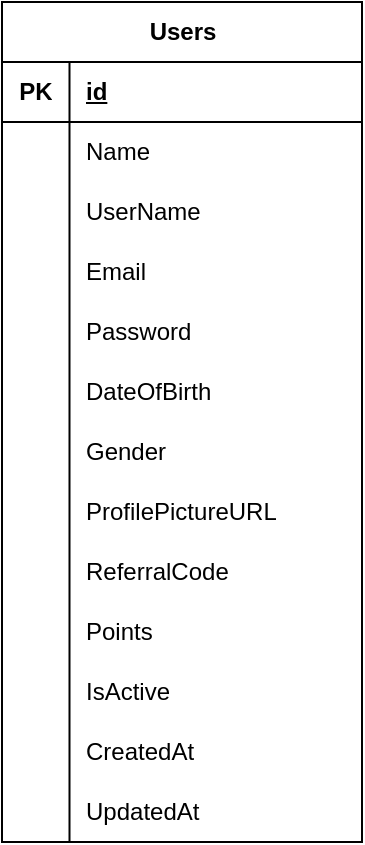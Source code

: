 <mxfile version="26.0.3">
  <diagram name="Página-1" id="V-b4yuuRr3QizdL4ovp2">
    <mxGraphModel dx="1509" dy="1709" grid="0" gridSize="10" guides="1" tooltips="1" connect="1" arrows="1" fold="1" page="0" pageScale="1" pageWidth="827" pageHeight="1169" math="0" shadow="0">
      <root>
        <mxCell id="0" />
        <mxCell id="1" parent="0" />
        <mxCell id="1EJ49BstGtNnwhhAlAts-1" value="Users" style="shape=table;startSize=30;container=1;collapsible=1;childLayout=tableLayout;fixedRows=1;rowLines=0;fontStyle=1;align=center;resizeLast=1;html=1;" vertex="1" parent="1">
          <mxGeometry x="-105" y="-136" width="180" height="420" as="geometry" />
        </mxCell>
        <mxCell id="1EJ49BstGtNnwhhAlAts-2" value="" style="shape=tableRow;horizontal=0;startSize=0;swimlaneHead=0;swimlaneBody=0;fillColor=none;collapsible=0;dropTarget=0;points=[[0,0.5],[1,0.5]];portConstraint=eastwest;top=0;left=0;right=0;bottom=1;" vertex="1" parent="1EJ49BstGtNnwhhAlAts-1">
          <mxGeometry y="30" width="180" height="30" as="geometry" />
        </mxCell>
        <mxCell id="1EJ49BstGtNnwhhAlAts-3" value="PK" style="shape=partialRectangle;connectable=0;fillColor=none;top=0;left=0;bottom=0;right=0;fontStyle=1;overflow=hidden;whiteSpace=wrap;html=1;" vertex="1" parent="1EJ49BstGtNnwhhAlAts-2">
          <mxGeometry width="33.75" height="30" as="geometry">
            <mxRectangle width="33.75" height="30" as="alternateBounds" />
          </mxGeometry>
        </mxCell>
        <mxCell id="1EJ49BstGtNnwhhAlAts-4" value="id" style="shape=partialRectangle;connectable=0;fillColor=none;top=0;left=0;bottom=0;right=0;align=left;spacingLeft=6;fontStyle=5;overflow=hidden;whiteSpace=wrap;html=1;" vertex="1" parent="1EJ49BstGtNnwhhAlAts-2">
          <mxGeometry x="33.75" width="146.25" height="30" as="geometry">
            <mxRectangle width="146.25" height="30" as="alternateBounds" />
          </mxGeometry>
        </mxCell>
        <mxCell id="1EJ49BstGtNnwhhAlAts-5" value="" style="shape=tableRow;horizontal=0;startSize=0;swimlaneHead=0;swimlaneBody=0;fillColor=none;collapsible=0;dropTarget=0;points=[[0,0.5],[1,0.5]];portConstraint=eastwest;top=0;left=0;right=0;bottom=0;" vertex="1" parent="1EJ49BstGtNnwhhAlAts-1">
          <mxGeometry y="60" width="180" height="30" as="geometry" />
        </mxCell>
        <mxCell id="1EJ49BstGtNnwhhAlAts-6" value="" style="shape=partialRectangle;connectable=0;fillColor=none;top=0;left=0;bottom=0;right=0;editable=1;overflow=hidden;whiteSpace=wrap;html=1;" vertex="1" parent="1EJ49BstGtNnwhhAlAts-5">
          <mxGeometry width="33.75" height="30" as="geometry">
            <mxRectangle width="33.75" height="30" as="alternateBounds" />
          </mxGeometry>
        </mxCell>
        <mxCell id="1EJ49BstGtNnwhhAlAts-7" value="Name" style="shape=partialRectangle;connectable=0;fillColor=none;top=0;left=0;bottom=0;right=0;align=left;spacingLeft=6;overflow=hidden;whiteSpace=wrap;html=1;" vertex="1" parent="1EJ49BstGtNnwhhAlAts-5">
          <mxGeometry x="33.75" width="146.25" height="30" as="geometry">
            <mxRectangle width="146.25" height="30" as="alternateBounds" />
          </mxGeometry>
        </mxCell>
        <mxCell id="1EJ49BstGtNnwhhAlAts-8" value="" style="shape=tableRow;horizontal=0;startSize=0;swimlaneHead=0;swimlaneBody=0;fillColor=none;collapsible=0;dropTarget=0;points=[[0,0.5],[1,0.5]];portConstraint=eastwest;top=0;left=0;right=0;bottom=0;" vertex="1" parent="1EJ49BstGtNnwhhAlAts-1">
          <mxGeometry y="90" width="180" height="30" as="geometry" />
        </mxCell>
        <mxCell id="1EJ49BstGtNnwhhAlAts-9" value="" style="shape=partialRectangle;connectable=0;fillColor=none;top=0;left=0;bottom=0;right=0;editable=1;overflow=hidden;whiteSpace=wrap;html=1;" vertex="1" parent="1EJ49BstGtNnwhhAlAts-8">
          <mxGeometry width="33.75" height="30" as="geometry">
            <mxRectangle width="33.75" height="30" as="alternateBounds" />
          </mxGeometry>
        </mxCell>
        <mxCell id="1EJ49BstGtNnwhhAlAts-10" value="UserName" style="shape=partialRectangle;connectable=0;fillColor=none;top=0;left=0;bottom=0;right=0;align=left;spacingLeft=6;overflow=hidden;whiteSpace=wrap;html=1;" vertex="1" parent="1EJ49BstGtNnwhhAlAts-8">
          <mxGeometry x="33.75" width="146.25" height="30" as="geometry">
            <mxRectangle width="146.25" height="30" as="alternateBounds" />
          </mxGeometry>
        </mxCell>
        <mxCell id="1EJ49BstGtNnwhhAlAts-11" value="" style="shape=tableRow;horizontal=0;startSize=0;swimlaneHead=0;swimlaneBody=0;fillColor=none;collapsible=0;dropTarget=0;points=[[0,0.5],[1,0.5]];portConstraint=eastwest;top=0;left=0;right=0;bottom=0;" vertex="1" parent="1EJ49BstGtNnwhhAlAts-1">
          <mxGeometry y="120" width="180" height="30" as="geometry" />
        </mxCell>
        <mxCell id="1EJ49BstGtNnwhhAlAts-12" value="" style="shape=partialRectangle;connectable=0;fillColor=none;top=0;left=0;bottom=0;right=0;editable=1;overflow=hidden;whiteSpace=wrap;html=1;" vertex="1" parent="1EJ49BstGtNnwhhAlAts-11">
          <mxGeometry width="33.75" height="30" as="geometry">
            <mxRectangle width="33.75" height="30" as="alternateBounds" />
          </mxGeometry>
        </mxCell>
        <mxCell id="1EJ49BstGtNnwhhAlAts-13" value="Email" style="shape=partialRectangle;connectable=0;fillColor=none;top=0;left=0;bottom=0;right=0;align=left;spacingLeft=6;overflow=hidden;whiteSpace=wrap;html=1;" vertex="1" parent="1EJ49BstGtNnwhhAlAts-11">
          <mxGeometry x="33.75" width="146.25" height="30" as="geometry">
            <mxRectangle width="146.25" height="30" as="alternateBounds" />
          </mxGeometry>
        </mxCell>
        <mxCell id="1EJ49BstGtNnwhhAlAts-14" value="" style="shape=tableRow;horizontal=0;startSize=0;swimlaneHead=0;swimlaneBody=0;fillColor=none;collapsible=0;dropTarget=0;points=[[0,0.5],[1,0.5]];portConstraint=eastwest;top=0;left=0;right=0;bottom=0;" vertex="1" parent="1EJ49BstGtNnwhhAlAts-1">
          <mxGeometry y="150" width="180" height="30" as="geometry" />
        </mxCell>
        <mxCell id="1EJ49BstGtNnwhhAlAts-15" value="" style="shape=partialRectangle;connectable=0;fillColor=none;top=0;left=0;bottom=0;right=0;editable=1;overflow=hidden;whiteSpace=wrap;html=1;" vertex="1" parent="1EJ49BstGtNnwhhAlAts-14">
          <mxGeometry width="33.75" height="30" as="geometry">
            <mxRectangle width="33.75" height="30" as="alternateBounds" />
          </mxGeometry>
        </mxCell>
        <mxCell id="1EJ49BstGtNnwhhAlAts-16" value="Password" style="shape=partialRectangle;connectable=0;fillColor=none;top=0;left=0;bottom=0;right=0;align=left;spacingLeft=6;overflow=hidden;whiteSpace=wrap;html=1;" vertex="1" parent="1EJ49BstGtNnwhhAlAts-14">
          <mxGeometry x="33.75" width="146.25" height="30" as="geometry">
            <mxRectangle width="146.25" height="30" as="alternateBounds" />
          </mxGeometry>
        </mxCell>
        <mxCell id="1EJ49BstGtNnwhhAlAts-17" value="" style="shape=tableRow;horizontal=0;startSize=0;swimlaneHead=0;swimlaneBody=0;fillColor=none;collapsible=0;dropTarget=0;points=[[0,0.5],[1,0.5]];portConstraint=eastwest;top=0;left=0;right=0;bottom=0;" vertex="1" parent="1EJ49BstGtNnwhhAlAts-1">
          <mxGeometry y="180" width="180" height="30" as="geometry" />
        </mxCell>
        <mxCell id="1EJ49BstGtNnwhhAlAts-18" value="" style="shape=partialRectangle;connectable=0;fillColor=none;top=0;left=0;bottom=0;right=0;editable=1;overflow=hidden;whiteSpace=wrap;html=1;" vertex="1" parent="1EJ49BstGtNnwhhAlAts-17">
          <mxGeometry width="33.75" height="30" as="geometry">
            <mxRectangle width="33.75" height="30" as="alternateBounds" />
          </mxGeometry>
        </mxCell>
        <mxCell id="1EJ49BstGtNnwhhAlAts-19" value="DateOfBirth" style="shape=partialRectangle;connectable=0;fillColor=none;top=0;left=0;bottom=0;right=0;align=left;spacingLeft=6;overflow=hidden;whiteSpace=wrap;html=1;" vertex="1" parent="1EJ49BstGtNnwhhAlAts-17">
          <mxGeometry x="33.75" width="146.25" height="30" as="geometry">
            <mxRectangle width="146.25" height="30" as="alternateBounds" />
          </mxGeometry>
        </mxCell>
        <mxCell id="1EJ49BstGtNnwhhAlAts-20" value="" style="shape=tableRow;horizontal=0;startSize=0;swimlaneHead=0;swimlaneBody=0;fillColor=none;collapsible=0;dropTarget=0;points=[[0,0.5],[1,0.5]];portConstraint=eastwest;top=0;left=0;right=0;bottom=0;" vertex="1" parent="1EJ49BstGtNnwhhAlAts-1">
          <mxGeometry y="210" width="180" height="30" as="geometry" />
        </mxCell>
        <mxCell id="1EJ49BstGtNnwhhAlAts-21" value="" style="shape=partialRectangle;connectable=0;fillColor=none;top=0;left=0;bottom=0;right=0;editable=1;overflow=hidden;whiteSpace=wrap;html=1;" vertex="1" parent="1EJ49BstGtNnwhhAlAts-20">
          <mxGeometry width="33.75" height="30" as="geometry">
            <mxRectangle width="33.75" height="30" as="alternateBounds" />
          </mxGeometry>
        </mxCell>
        <mxCell id="1EJ49BstGtNnwhhAlAts-22" value="Gender" style="shape=partialRectangle;connectable=0;fillColor=none;top=0;left=0;bottom=0;right=0;align=left;spacingLeft=6;overflow=hidden;whiteSpace=wrap;html=1;" vertex="1" parent="1EJ49BstGtNnwhhAlAts-20">
          <mxGeometry x="33.75" width="146.25" height="30" as="geometry">
            <mxRectangle width="146.25" height="30" as="alternateBounds" />
          </mxGeometry>
        </mxCell>
        <mxCell id="1EJ49BstGtNnwhhAlAts-23" value="" style="shape=tableRow;horizontal=0;startSize=0;swimlaneHead=0;swimlaneBody=0;fillColor=none;collapsible=0;dropTarget=0;points=[[0,0.5],[1,0.5]];portConstraint=eastwest;top=0;left=0;right=0;bottom=0;" vertex="1" parent="1EJ49BstGtNnwhhAlAts-1">
          <mxGeometry y="240" width="180" height="30" as="geometry" />
        </mxCell>
        <mxCell id="1EJ49BstGtNnwhhAlAts-24" value="" style="shape=partialRectangle;connectable=0;fillColor=none;top=0;left=0;bottom=0;right=0;editable=1;overflow=hidden;whiteSpace=wrap;html=1;" vertex="1" parent="1EJ49BstGtNnwhhAlAts-23">
          <mxGeometry width="33.75" height="30" as="geometry">
            <mxRectangle width="33.75" height="30" as="alternateBounds" />
          </mxGeometry>
        </mxCell>
        <mxCell id="1EJ49BstGtNnwhhAlAts-25" value="ProfilePictureURL" style="shape=partialRectangle;connectable=0;fillColor=none;top=0;left=0;bottom=0;right=0;align=left;spacingLeft=6;overflow=hidden;whiteSpace=wrap;html=1;" vertex="1" parent="1EJ49BstGtNnwhhAlAts-23">
          <mxGeometry x="33.75" width="146.25" height="30" as="geometry">
            <mxRectangle width="146.25" height="30" as="alternateBounds" />
          </mxGeometry>
        </mxCell>
        <mxCell id="1EJ49BstGtNnwhhAlAts-26" value="" style="shape=tableRow;horizontal=0;startSize=0;swimlaneHead=0;swimlaneBody=0;fillColor=none;collapsible=0;dropTarget=0;points=[[0,0.5],[1,0.5]];portConstraint=eastwest;top=0;left=0;right=0;bottom=0;" vertex="1" parent="1EJ49BstGtNnwhhAlAts-1">
          <mxGeometry y="270" width="180" height="30" as="geometry" />
        </mxCell>
        <mxCell id="1EJ49BstGtNnwhhAlAts-27" value="" style="shape=partialRectangle;connectable=0;fillColor=none;top=0;left=0;bottom=0;right=0;editable=1;overflow=hidden;whiteSpace=wrap;html=1;" vertex="1" parent="1EJ49BstGtNnwhhAlAts-26">
          <mxGeometry width="33.75" height="30" as="geometry">
            <mxRectangle width="33.75" height="30" as="alternateBounds" />
          </mxGeometry>
        </mxCell>
        <mxCell id="1EJ49BstGtNnwhhAlAts-28" value="ReferralCode" style="shape=partialRectangle;connectable=0;fillColor=none;top=0;left=0;bottom=0;right=0;align=left;spacingLeft=6;overflow=hidden;whiteSpace=wrap;html=1;" vertex="1" parent="1EJ49BstGtNnwhhAlAts-26">
          <mxGeometry x="33.75" width="146.25" height="30" as="geometry">
            <mxRectangle width="146.25" height="30" as="alternateBounds" />
          </mxGeometry>
        </mxCell>
        <mxCell id="1EJ49BstGtNnwhhAlAts-29" value="" style="shape=tableRow;horizontal=0;startSize=0;swimlaneHead=0;swimlaneBody=0;fillColor=none;collapsible=0;dropTarget=0;points=[[0,0.5],[1,0.5]];portConstraint=eastwest;top=0;left=0;right=0;bottom=0;" vertex="1" parent="1EJ49BstGtNnwhhAlAts-1">
          <mxGeometry y="300" width="180" height="30" as="geometry" />
        </mxCell>
        <mxCell id="1EJ49BstGtNnwhhAlAts-30" value="" style="shape=partialRectangle;connectable=0;fillColor=none;top=0;left=0;bottom=0;right=0;editable=1;overflow=hidden;whiteSpace=wrap;html=1;" vertex="1" parent="1EJ49BstGtNnwhhAlAts-29">
          <mxGeometry width="33.75" height="30" as="geometry">
            <mxRectangle width="33.75" height="30" as="alternateBounds" />
          </mxGeometry>
        </mxCell>
        <mxCell id="1EJ49BstGtNnwhhAlAts-31" value="Points" style="shape=partialRectangle;connectable=0;fillColor=none;top=0;left=0;bottom=0;right=0;align=left;spacingLeft=6;overflow=hidden;whiteSpace=wrap;html=1;" vertex="1" parent="1EJ49BstGtNnwhhAlAts-29">
          <mxGeometry x="33.75" width="146.25" height="30" as="geometry">
            <mxRectangle width="146.25" height="30" as="alternateBounds" />
          </mxGeometry>
        </mxCell>
        <mxCell id="1EJ49BstGtNnwhhAlAts-32" value="" style="shape=tableRow;horizontal=0;startSize=0;swimlaneHead=0;swimlaneBody=0;fillColor=none;collapsible=0;dropTarget=0;points=[[0,0.5],[1,0.5]];portConstraint=eastwest;top=0;left=0;right=0;bottom=0;" vertex="1" parent="1EJ49BstGtNnwhhAlAts-1">
          <mxGeometry y="330" width="180" height="30" as="geometry" />
        </mxCell>
        <mxCell id="1EJ49BstGtNnwhhAlAts-33" value="" style="shape=partialRectangle;connectable=0;fillColor=none;top=0;left=0;bottom=0;right=0;editable=1;overflow=hidden;whiteSpace=wrap;html=1;" vertex="1" parent="1EJ49BstGtNnwhhAlAts-32">
          <mxGeometry width="33.75" height="30" as="geometry">
            <mxRectangle width="33.75" height="30" as="alternateBounds" />
          </mxGeometry>
        </mxCell>
        <mxCell id="1EJ49BstGtNnwhhAlAts-34" value="IsActive" style="shape=partialRectangle;connectable=0;fillColor=none;top=0;left=0;bottom=0;right=0;align=left;spacingLeft=6;overflow=hidden;whiteSpace=wrap;html=1;" vertex="1" parent="1EJ49BstGtNnwhhAlAts-32">
          <mxGeometry x="33.75" width="146.25" height="30" as="geometry">
            <mxRectangle width="146.25" height="30" as="alternateBounds" />
          </mxGeometry>
        </mxCell>
        <mxCell id="1EJ49BstGtNnwhhAlAts-35" value="" style="shape=tableRow;horizontal=0;startSize=0;swimlaneHead=0;swimlaneBody=0;fillColor=none;collapsible=0;dropTarget=0;points=[[0,0.5],[1,0.5]];portConstraint=eastwest;top=0;left=0;right=0;bottom=0;" vertex="1" parent="1EJ49BstGtNnwhhAlAts-1">
          <mxGeometry y="360" width="180" height="30" as="geometry" />
        </mxCell>
        <mxCell id="1EJ49BstGtNnwhhAlAts-36" value="" style="shape=partialRectangle;connectable=0;fillColor=none;top=0;left=0;bottom=0;right=0;editable=1;overflow=hidden;whiteSpace=wrap;html=1;" vertex="1" parent="1EJ49BstGtNnwhhAlAts-35">
          <mxGeometry width="33.75" height="30" as="geometry">
            <mxRectangle width="33.75" height="30" as="alternateBounds" />
          </mxGeometry>
        </mxCell>
        <mxCell id="1EJ49BstGtNnwhhAlAts-37" value="CreatedAt" style="shape=partialRectangle;connectable=0;fillColor=none;top=0;left=0;bottom=0;right=0;align=left;spacingLeft=6;overflow=hidden;whiteSpace=wrap;html=1;" vertex="1" parent="1EJ49BstGtNnwhhAlAts-35">
          <mxGeometry x="33.75" width="146.25" height="30" as="geometry">
            <mxRectangle width="146.25" height="30" as="alternateBounds" />
          </mxGeometry>
        </mxCell>
        <mxCell id="1EJ49BstGtNnwhhAlAts-38" value="" style="shape=tableRow;horizontal=0;startSize=0;swimlaneHead=0;swimlaneBody=0;fillColor=none;collapsible=0;dropTarget=0;points=[[0,0.5],[1,0.5]];portConstraint=eastwest;top=0;left=0;right=0;bottom=0;" vertex="1" parent="1EJ49BstGtNnwhhAlAts-1">
          <mxGeometry y="390" width="180" height="30" as="geometry" />
        </mxCell>
        <mxCell id="1EJ49BstGtNnwhhAlAts-39" value="" style="shape=partialRectangle;connectable=0;fillColor=none;top=0;left=0;bottom=0;right=0;editable=1;overflow=hidden;whiteSpace=wrap;html=1;" vertex="1" parent="1EJ49BstGtNnwhhAlAts-38">
          <mxGeometry width="33.75" height="30" as="geometry">
            <mxRectangle width="33.75" height="30" as="alternateBounds" />
          </mxGeometry>
        </mxCell>
        <mxCell id="1EJ49BstGtNnwhhAlAts-40" value="UpdatedAt" style="shape=partialRectangle;connectable=0;fillColor=none;top=0;left=0;bottom=0;right=0;align=left;spacingLeft=6;overflow=hidden;whiteSpace=wrap;html=1;" vertex="1" parent="1EJ49BstGtNnwhhAlAts-38">
          <mxGeometry x="33.75" width="146.25" height="30" as="geometry">
            <mxRectangle width="146.25" height="30" as="alternateBounds" />
          </mxGeometry>
        </mxCell>
      </root>
    </mxGraphModel>
  </diagram>
</mxfile>
